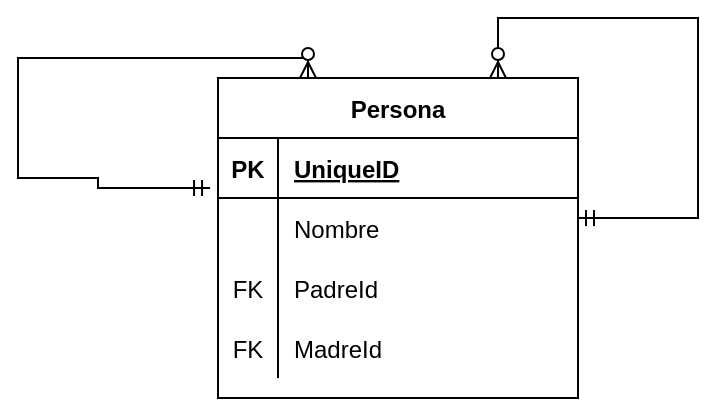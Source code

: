 <mxfile version="20.5.1" type="github">
  <diagram id="4UOhUfuSN_NTAeaBOyhg" name="Page-1">
    <mxGraphModel dx="2062" dy="1154" grid="1" gridSize="10" guides="1" tooltips="1" connect="1" arrows="1" fold="1" page="1" pageScale="1" pageWidth="1169" pageHeight="827" math="0" shadow="0">
      <root>
        <mxCell id="0" />
        <mxCell id="1" parent="0" />
        <mxCell id="1ema9G0QMAOFwuGwjO93-1" value="Persona" style="shape=table;startSize=30;container=1;collapsible=1;childLayout=tableLayout;fixedRows=1;rowLines=0;fontStyle=1;align=center;resizeLast=1;" vertex="1" parent="1">
          <mxGeometry x="190" y="220" width="180" height="160" as="geometry" />
        </mxCell>
        <mxCell id="1ema9G0QMAOFwuGwjO93-2" value="" style="shape=tableRow;horizontal=0;startSize=0;swimlaneHead=0;swimlaneBody=0;fillColor=none;collapsible=0;dropTarget=0;points=[[0,0.5],[1,0.5]];portConstraint=eastwest;top=0;left=0;right=0;bottom=1;" vertex="1" parent="1ema9G0QMAOFwuGwjO93-1">
          <mxGeometry y="30" width="180" height="30" as="geometry" />
        </mxCell>
        <mxCell id="1ema9G0QMAOFwuGwjO93-3" value="PK" style="shape=partialRectangle;connectable=0;fillColor=none;top=0;left=0;bottom=0;right=0;fontStyle=1;overflow=hidden;" vertex="1" parent="1ema9G0QMAOFwuGwjO93-2">
          <mxGeometry width="30" height="30" as="geometry">
            <mxRectangle width="30" height="30" as="alternateBounds" />
          </mxGeometry>
        </mxCell>
        <mxCell id="1ema9G0QMAOFwuGwjO93-4" value="UniqueID" style="shape=partialRectangle;connectable=0;fillColor=none;top=0;left=0;bottom=0;right=0;align=left;spacingLeft=6;fontStyle=5;overflow=hidden;" vertex="1" parent="1ema9G0QMAOFwuGwjO93-2">
          <mxGeometry x="30" width="150" height="30" as="geometry">
            <mxRectangle width="150" height="30" as="alternateBounds" />
          </mxGeometry>
        </mxCell>
        <mxCell id="1ema9G0QMAOFwuGwjO93-5" value="" style="shape=tableRow;horizontal=0;startSize=0;swimlaneHead=0;swimlaneBody=0;fillColor=none;collapsible=0;dropTarget=0;points=[[0,0.5],[1,0.5]];portConstraint=eastwest;top=0;left=0;right=0;bottom=0;" vertex="1" parent="1ema9G0QMAOFwuGwjO93-1">
          <mxGeometry y="60" width="180" height="30" as="geometry" />
        </mxCell>
        <mxCell id="1ema9G0QMAOFwuGwjO93-6" value="" style="shape=partialRectangle;connectable=0;fillColor=none;top=0;left=0;bottom=0;right=0;editable=1;overflow=hidden;" vertex="1" parent="1ema9G0QMAOFwuGwjO93-5">
          <mxGeometry width="30" height="30" as="geometry">
            <mxRectangle width="30" height="30" as="alternateBounds" />
          </mxGeometry>
        </mxCell>
        <mxCell id="1ema9G0QMAOFwuGwjO93-7" value="Nombre" style="shape=partialRectangle;connectable=0;fillColor=none;top=0;left=0;bottom=0;right=0;align=left;spacingLeft=6;overflow=hidden;" vertex="1" parent="1ema9G0QMAOFwuGwjO93-5">
          <mxGeometry x="30" width="150" height="30" as="geometry">
            <mxRectangle width="150" height="30" as="alternateBounds" />
          </mxGeometry>
        </mxCell>
        <mxCell id="1ema9G0QMAOFwuGwjO93-8" value="" style="shape=tableRow;horizontal=0;startSize=0;swimlaneHead=0;swimlaneBody=0;fillColor=none;collapsible=0;dropTarget=0;points=[[0,0.5],[1,0.5]];portConstraint=eastwest;top=0;left=0;right=0;bottom=0;" vertex="1" parent="1ema9G0QMAOFwuGwjO93-1">
          <mxGeometry y="90" width="180" height="30" as="geometry" />
        </mxCell>
        <mxCell id="1ema9G0QMAOFwuGwjO93-9" value="FK" style="shape=partialRectangle;connectable=0;fillColor=none;top=0;left=0;bottom=0;right=0;editable=1;overflow=hidden;" vertex="1" parent="1ema9G0QMAOFwuGwjO93-8">
          <mxGeometry width="30" height="30" as="geometry">
            <mxRectangle width="30" height="30" as="alternateBounds" />
          </mxGeometry>
        </mxCell>
        <mxCell id="1ema9G0QMAOFwuGwjO93-10" value="PadreId" style="shape=partialRectangle;connectable=0;fillColor=none;top=0;left=0;bottom=0;right=0;align=left;spacingLeft=6;overflow=hidden;" vertex="1" parent="1ema9G0QMAOFwuGwjO93-8">
          <mxGeometry x="30" width="150" height="30" as="geometry">
            <mxRectangle width="150" height="30" as="alternateBounds" />
          </mxGeometry>
        </mxCell>
        <mxCell id="1ema9G0QMAOFwuGwjO93-11" value="" style="shape=tableRow;horizontal=0;startSize=0;swimlaneHead=0;swimlaneBody=0;fillColor=none;collapsible=0;dropTarget=0;points=[[0,0.5],[1,0.5]];portConstraint=eastwest;top=0;left=0;right=0;bottom=0;" vertex="1" parent="1ema9G0QMAOFwuGwjO93-1">
          <mxGeometry y="120" width="180" height="30" as="geometry" />
        </mxCell>
        <mxCell id="1ema9G0QMAOFwuGwjO93-12" value="FK" style="shape=partialRectangle;connectable=0;fillColor=none;top=0;left=0;bottom=0;right=0;editable=1;overflow=hidden;" vertex="1" parent="1ema9G0QMAOFwuGwjO93-11">
          <mxGeometry width="30" height="30" as="geometry">
            <mxRectangle width="30" height="30" as="alternateBounds" />
          </mxGeometry>
        </mxCell>
        <mxCell id="1ema9G0QMAOFwuGwjO93-13" value="MadreId" style="shape=partialRectangle;connectable=0;fillColor=none;top=0;left=0;bottom=0;right=0;align=left;spacingLeft=6;overflow=hidden;" vertex="1" parent="1ema9G0QMAOFwuGwjO93-11">
          <mxGeometry x="30" width="150" height="30" as="geometry">
            <mxRectangle width="150" height="30" as="alternateBounds" />
          </mxGeometry>
        </mxCell>
        <mxCell id="1ema9G0QMAOFwuGwjO93-14" value="" style="edgeStyle=orthogonalEdgeStyle;fontSize=12;html=1;endArrow=ERzeroToMany;startArrow=ERmandOne;rounded=0;exitX=-0.022;exitY=-0.167;exitDx=0;exitDy=0;exitPerimeter=0;entryX=0.25;entryY=0;entryDx=0;entryDy=0;" edge="1" parent="1ema9G0QMAOFwuGwjO93-1" source="1ema9G0QMAOFwuGwjO93-5" target="1ema9G0QMAOFwuGwjO93-1">
          <mxGeometry width="100" height="100" relative="1" as="geometry">
            <mxPoint x="-120" y="40" as="sourcePoint" />
            <mxPoint x="-20" y="-60" as="targetPoint" />
            <Array as="points">
              <mxPoint x="-60" y="55" />
              <mxPoint x="-60" y="50" />
              <mxPoint x="-100" y="50" />
              <mxPoint x="-100" y="-10" />
              <mxPoint x="45" y="-10" />
            </Array>
          </mxGeometry>
        </mxCell>
        <mxCell id="1ema9G0QMAOFwuGwjO93-15" value="" style="edgeStyle=orthogonalEdgeStyle;fontSize=12;html=1;endArrow=ERzeroToMany;startArrow=ERmandOne;rounded=0;" edge="1" parent="1">
          <mxGeometry width="100" height="100" relative="1" as="geometry">
            <mxPoint x="370" y="290" as="sourcePoint" />
            <mxPoint x="330" y="220" as="targetPoint" />
            <Array as="points">
              <mxPoint x="430" y="290" />
              <mxPoint x="430" y="190" />
              <mxPoint x="330" y="190" />
            </Array>
          </mxGeometry>
        </mxCell>
      </root>
    </mxGraphModel>
  </diagram>
</mxfile>
